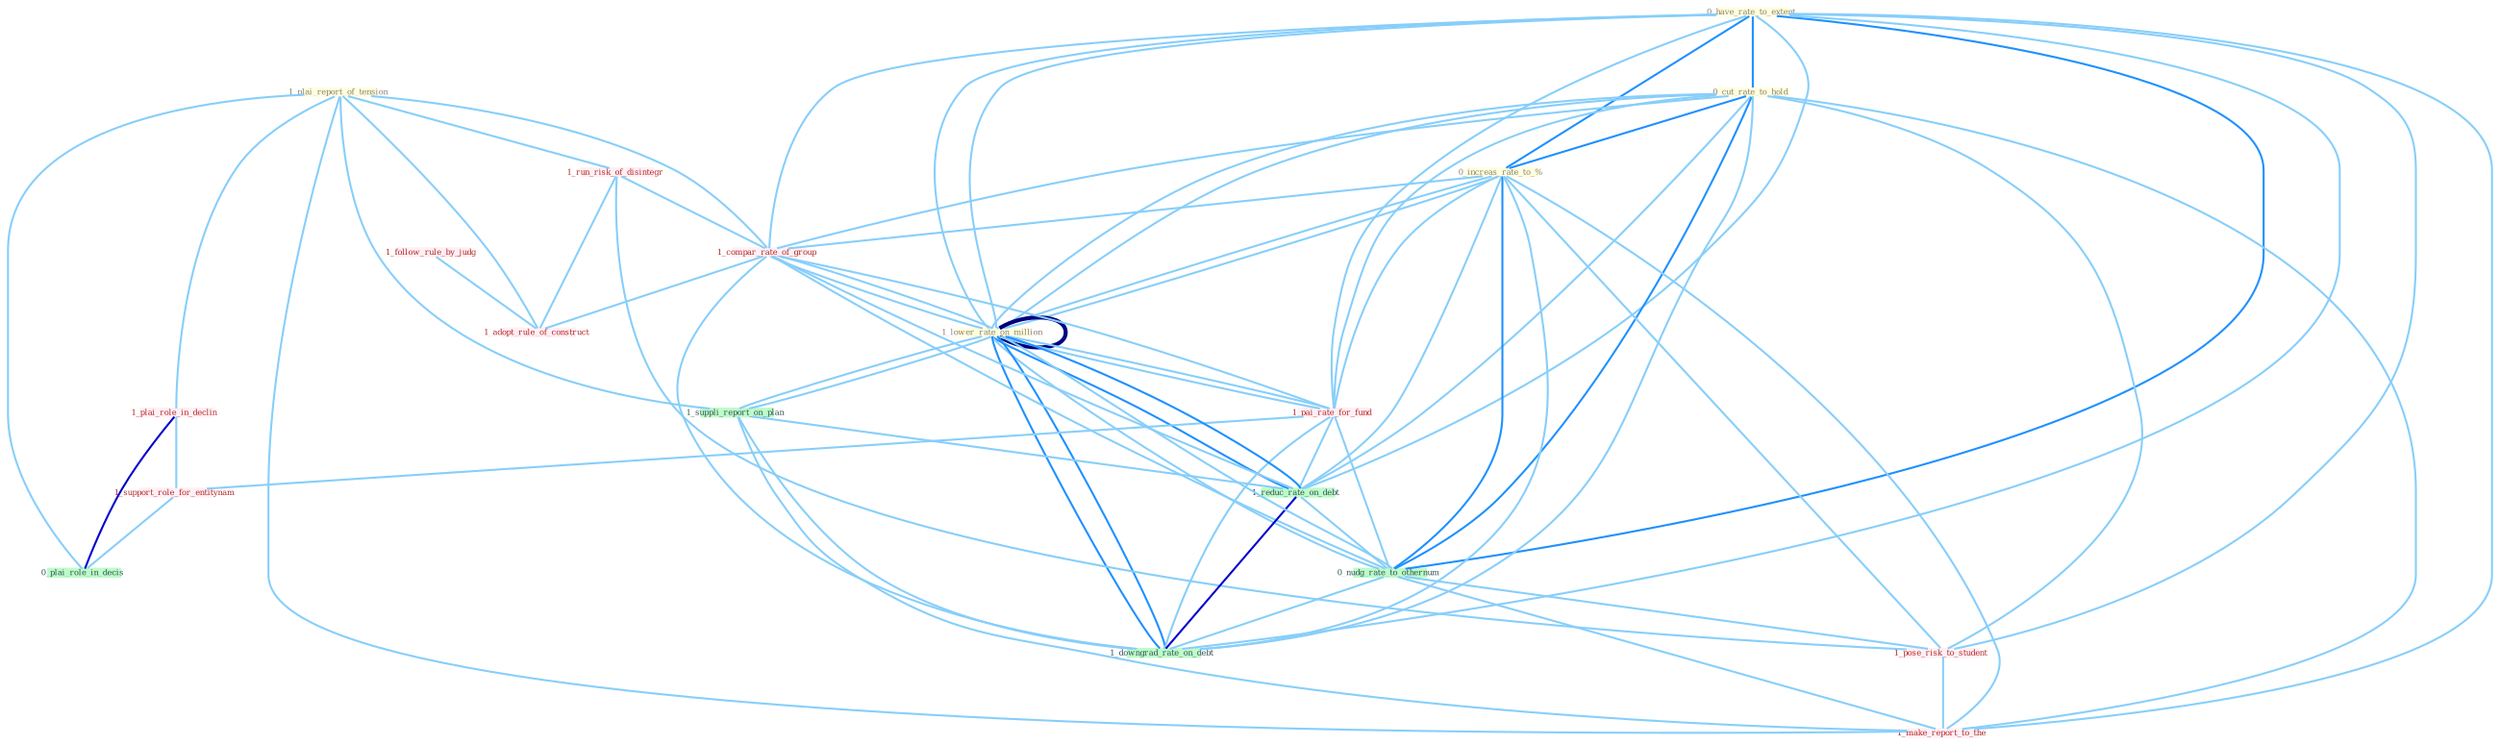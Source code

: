 Graph G{ 
    node
    [shape=polygon,style=filled,width=.5,height=.06,color="#BDFCC9",fixedsize=true,fontsize=4,
    fontcolor="#2f4f4f"];
    {node
    [color="#ffffe0", fontcolor="#8b7d6b"] "1_plai_report_of_tension " "0_have_rate_to_extent " "0_cut_rate_to_hold " "0_increas_rate_to_% " "1_lower_rate_on_million "}
{node [color="#fff0f5", fontcolor="#b22222"] "1_run_risk_of_disintegr " "1_plai_role_in_declin " "1_pai_rate_for_fund " "1_follow_rule_by_judg " "1_compar_rate_of_group " "1_support_role_for_entitynam " "1_pose_risk_to_student " "1_adopt_rule_of_construct " "1_make_report_to_the "}
edge [color="#B0E2FF"];

	"1_plai_report_of_tension " -- "1_run_risk_of_disintegr " [w="1", color="#87cefa" ];
	"1_plai_report_of_tension " -- "1_plai_role_in_declin " [w="1", color="#87cefa" ];
	"1_plai_report_of_tension " -- "1_suppli_report_on_plan " [w="1", color="#87cefa" ];
	"1_plai_report_of_tension " -- "1_compar_rate_of_group " [w="1", color="#87cefa" ];
	"1_plai_report_of_tension " -- "0_plai_role_in_decis " [w="1", color="#87cefa" ];
	"1_plai_report_of_tension " -- "1_adopt_rule_of_construct " [w="1", color="#87cefa" ];
	"1_plai_report_of_tension " -- "1_make_report_to_the " [w="1", color="#87cefa" ];
	"0_have_rate_to_extent " -- "0_cut_rate_to_hold " [w="2", color="#1e90ff" , len=0.8];
	"0_have_rate_to_extent " -- "0_increas_rate_to_% " [w="2", color="#1e90ff" , len=0.8];
	"0_have_rate_to_extent " -- "1_lower_rate_on_million " [w="1", color="#87cefa" ];
	"0_have_rate_to_extent " -- "1_pai_rate_for_fund " [w="1", color="#87cefa" ];
	"0_have_rate_to_extent " -- "1_compar_rate_of_group " [w="1", color="#87cefa" ];
	"0_have_rate_to_extent " -- "1_reduc_rate_on_debt " [w="1", color="#87cefa" ];
	"0_have_rate_to_extent " -- "0_nudg_rate_to_othernum " [w="2", color="#1e90ff" , len=0.8];
	"0_have_rate_to_extent " -- "1_pose_risk_to_student " [w="1", color="#87cefa" ];
	"0_have_rate_to_extent " -- "1_lower_rate_on_million " [w="1", color="#87cefa" ];
	"0_have_rate_to_extent " -- "1_downgrad_rate_on_debt " [w="1", color="#87cefa" ];
	"0_have_rate_to_extent " -- "1_make_report_to_the " [w="1", color="#87cefa" ];
	"0_cut_rate_to_hold " -- "0_increas_rate_to_% " [w="2", color="#1e90ff" , len=0.8];
	"0_cut_rate_to_hold " -- "1_lower_rate_on_million " [w="1", color="#87cefa" ];
	"0_cut_rate_to_hold " -- "1_pai_rate_for_fund " [w="1", color="#87cefa" ];
	"0_cut_rate_to_hold " -- "1_compar_rate_of_group " [w="1", color="#87cefa" ];
	"0_cut_rate_to_hold " -- "1_reduc_rate_on_debt " [w="1", color="#87cefa" ];
	"0_cut_rate_to_hold " -- "0_nudg_rate_to_othernum " [w="2", color="#1e90ff" , len=0.8];
	"0_cut_rate_to_hold " -- "1_pose_risk_to_student " [w="1", color="#87cefa" ];
	"0_cut_rate_to_hold " -- "1_lower_rate_on_million " [w="1", color="#87cefa" ];
	"0_cut_rate_to_hold " -- "1_downgrad_rate_on_debt " [w="1", color="#87cefa" ];
	"0_cut_rate_to_hold " -- "1_make_report_to_the " [w="1", color="#87cefa" ];
	"0_increas_rate_to_% " -- "1_lower_rate_on_million " [w="1", color="#87cefa" ];
	"0_increas_rate_to_% " -- "1_pai_rate_for_fund " [w="1", color="#87cefa" ];
	"0_increas_rate_to_% " -- "1_compar_rate_of_group " [w="1", color="#87cefa" ];
	"0_increas_rate_to_% " -- "1_reduc_rate_on_debt " [w="1", color="#87cefa" ];
	"0_increas_rate_to_% " -- "0_nudg_rate_to_othernum " [w="2", color="#1e90ff" , len=0.8];
	"0_increas_rate_to_% " -- "1_pose_risk_to_student " [w="1", color="#87cefa" ];
	"0_increas_rate_to_% " -- "1_lower_rate_on_million " [w="1", color="#87cefa" ];
	"0_increas_rate_to_% " -- "1_downgrad_rate_on_debt " [w="1", color="#87cefa" ];
	"0_increas_rate_to_% " -- "1_make_report_to_the " [w="1", color="#87cefa" ];
	"1_lower_rate_on_million " -- "1_suppli_report_on_plan " [w="1", color="#87cefa" ];
	"1_lower_rate_on_million " -- "1_pai_rate_for_fund " [w="1", color="#87cefa" ];
	"1_lower_rate_on_million " -- "1_compar_rate_of_group " [w="1", color="#87cefa" ];
	"1_lower_rate_on_million " -- "1_reduc_rate_on_debt " [w="2", color="#1e90ff" , len=0.8];
	"1_lower_rate_on_million " -- "0_nudg_rate_to_othernum " [w="1", color="#87cefa" ];
	"1_lower_rate_on_million " -- "1_lower_rate_on_million " [w="4", style=bold, color="#000080", len=0.4];
	"1_lower_rate_on_million " -- "1_downgrad_rate_on_debt " [w="2", color="#1e90ff" , len=0.8];
	"1_run_risk_of_disintegr " -- "1_compar_rate_of_group " [w="1", color="#87cefa" ];
	"1_run_risk_of_disintegr " -- "1_pose_risk_to_student " [w="1", color="#87cefa" ];
	"1_run_risk_of_disintegr " -- "1_adopt_rule_of_construct " [w="1", color="#87cefa" ];
	"1_plai_role_in_declin " -- "1_support_role_for_entitynam " [w="1", color="#87cefa" ];
	"1_plai_role_in_declin " -- "0_plai_role_in_decis " [w="3", color="#0000cd" , len=0.6];
	"1_suppli_report_on_plan " -- "1_reduc_rate_on_debt " [w="1", color="#87cefa" ];
	"1_suppli_report_on_plan " -- "1_lower_rate_on_million " [w="1", color="#87cefa" ];
	"1_suppli_report_on_plan " -- "1_downgrad_rate_on_debt " [w="1", color="#87cefa" ];
	"1_suppli_report_on_plan " -- "1_make_report_to_the " [w="1", color="#87cefa" ];
	"1_pai_rate_for_fund " -- "1_compar_rate_of_group " [w="1", color="#87cefa" ];
	"1_pai_rate_for_fund " -- "1_reduc_rate_on_debt " [w="1", color="#87cefa" ];
	"1_pai_rate_for_fund " -- "0_nudg_rate_to_othernum " [w="1", color="#87cefa" ];
	"1_pai_rate_for_fund " -- "1_support_role_for_entitynam " [w="1", color="#87cefa" ];
	"1_pai_rate_for_fund " -- "1_lower_rate_on_million " [w="1", color="#87cefa" ];
	"1_pai_rate_for_fund " -- "1_downgrad_rate_on_debt " [w="1", color="#87cefa" ];
	"1_follow_rule_by_judg " -- "1_adopt_rule_of_construct " [w="1", color="#87cefa" ];
	"1_compar_rate_of_group " -- "1_reduc_rate_on_debt " [w="1", color="#87cefa" ];
	"1_compar_rate_of_group " -- "0_nudg_rate_to_othernum " [w="1", color="#87cefa" ];
	"1_compar_rate_of_group " -- "1_adopt_rule_of_construct " [w="1", color="#87cefa" ];
	"1_compar_rate_of_group " -- "1_lower_rate_on_million " [w="1", color="#87cefa" ];
	"1_compar_rate_of_group " -- "1_downgrad_rate_on_debt " [w="1", color="#87cefa" ];
	"1_reduc_rate_on_debt " -- "0_nudg_rate_to_othernum " [w="1", color="#87cefa" ];
	"1_reduc_rate_on_debt " -- "1_lower_rate_on_million " [w="2", color="#1e90ff" , len=0.8];
	"1_reduc_rate_on_debt " -- "1_downgrad_rate_on_debt " [w="3", color="#0000cd" , len=0.6];
	"0_nudg_rate_to_othernum " -- "1_pose_risk_to_student " [w="1", color="#87cefa" ];
	"0_nudg_rate_to_othernum " -- "1_lower_rate_on_million " [w="1", color="#87cefa" ];
	"0_nudg_rate_to_othernum " -- "1_downgrad_rate_on_debt " [w="1", color="#87cefa" ];
	"0_nudg_rate_to_othernum " -- "1_make_report_to_the " [w="1", color="#87cefa" ];
	"1_support_role_for_entitynam " -- "0_plai_role_in_decis " [w="1", color="#87cefa" ];
	"1_pose_risk_to_student " -- "1_make_report_to_the " [w="1", color="#87cefa" ];
	"1_lower_rate_on_million " -- "1_downgrad_rate_on_debt " [w="2", color="#1e90ff" , len=0.8];
}